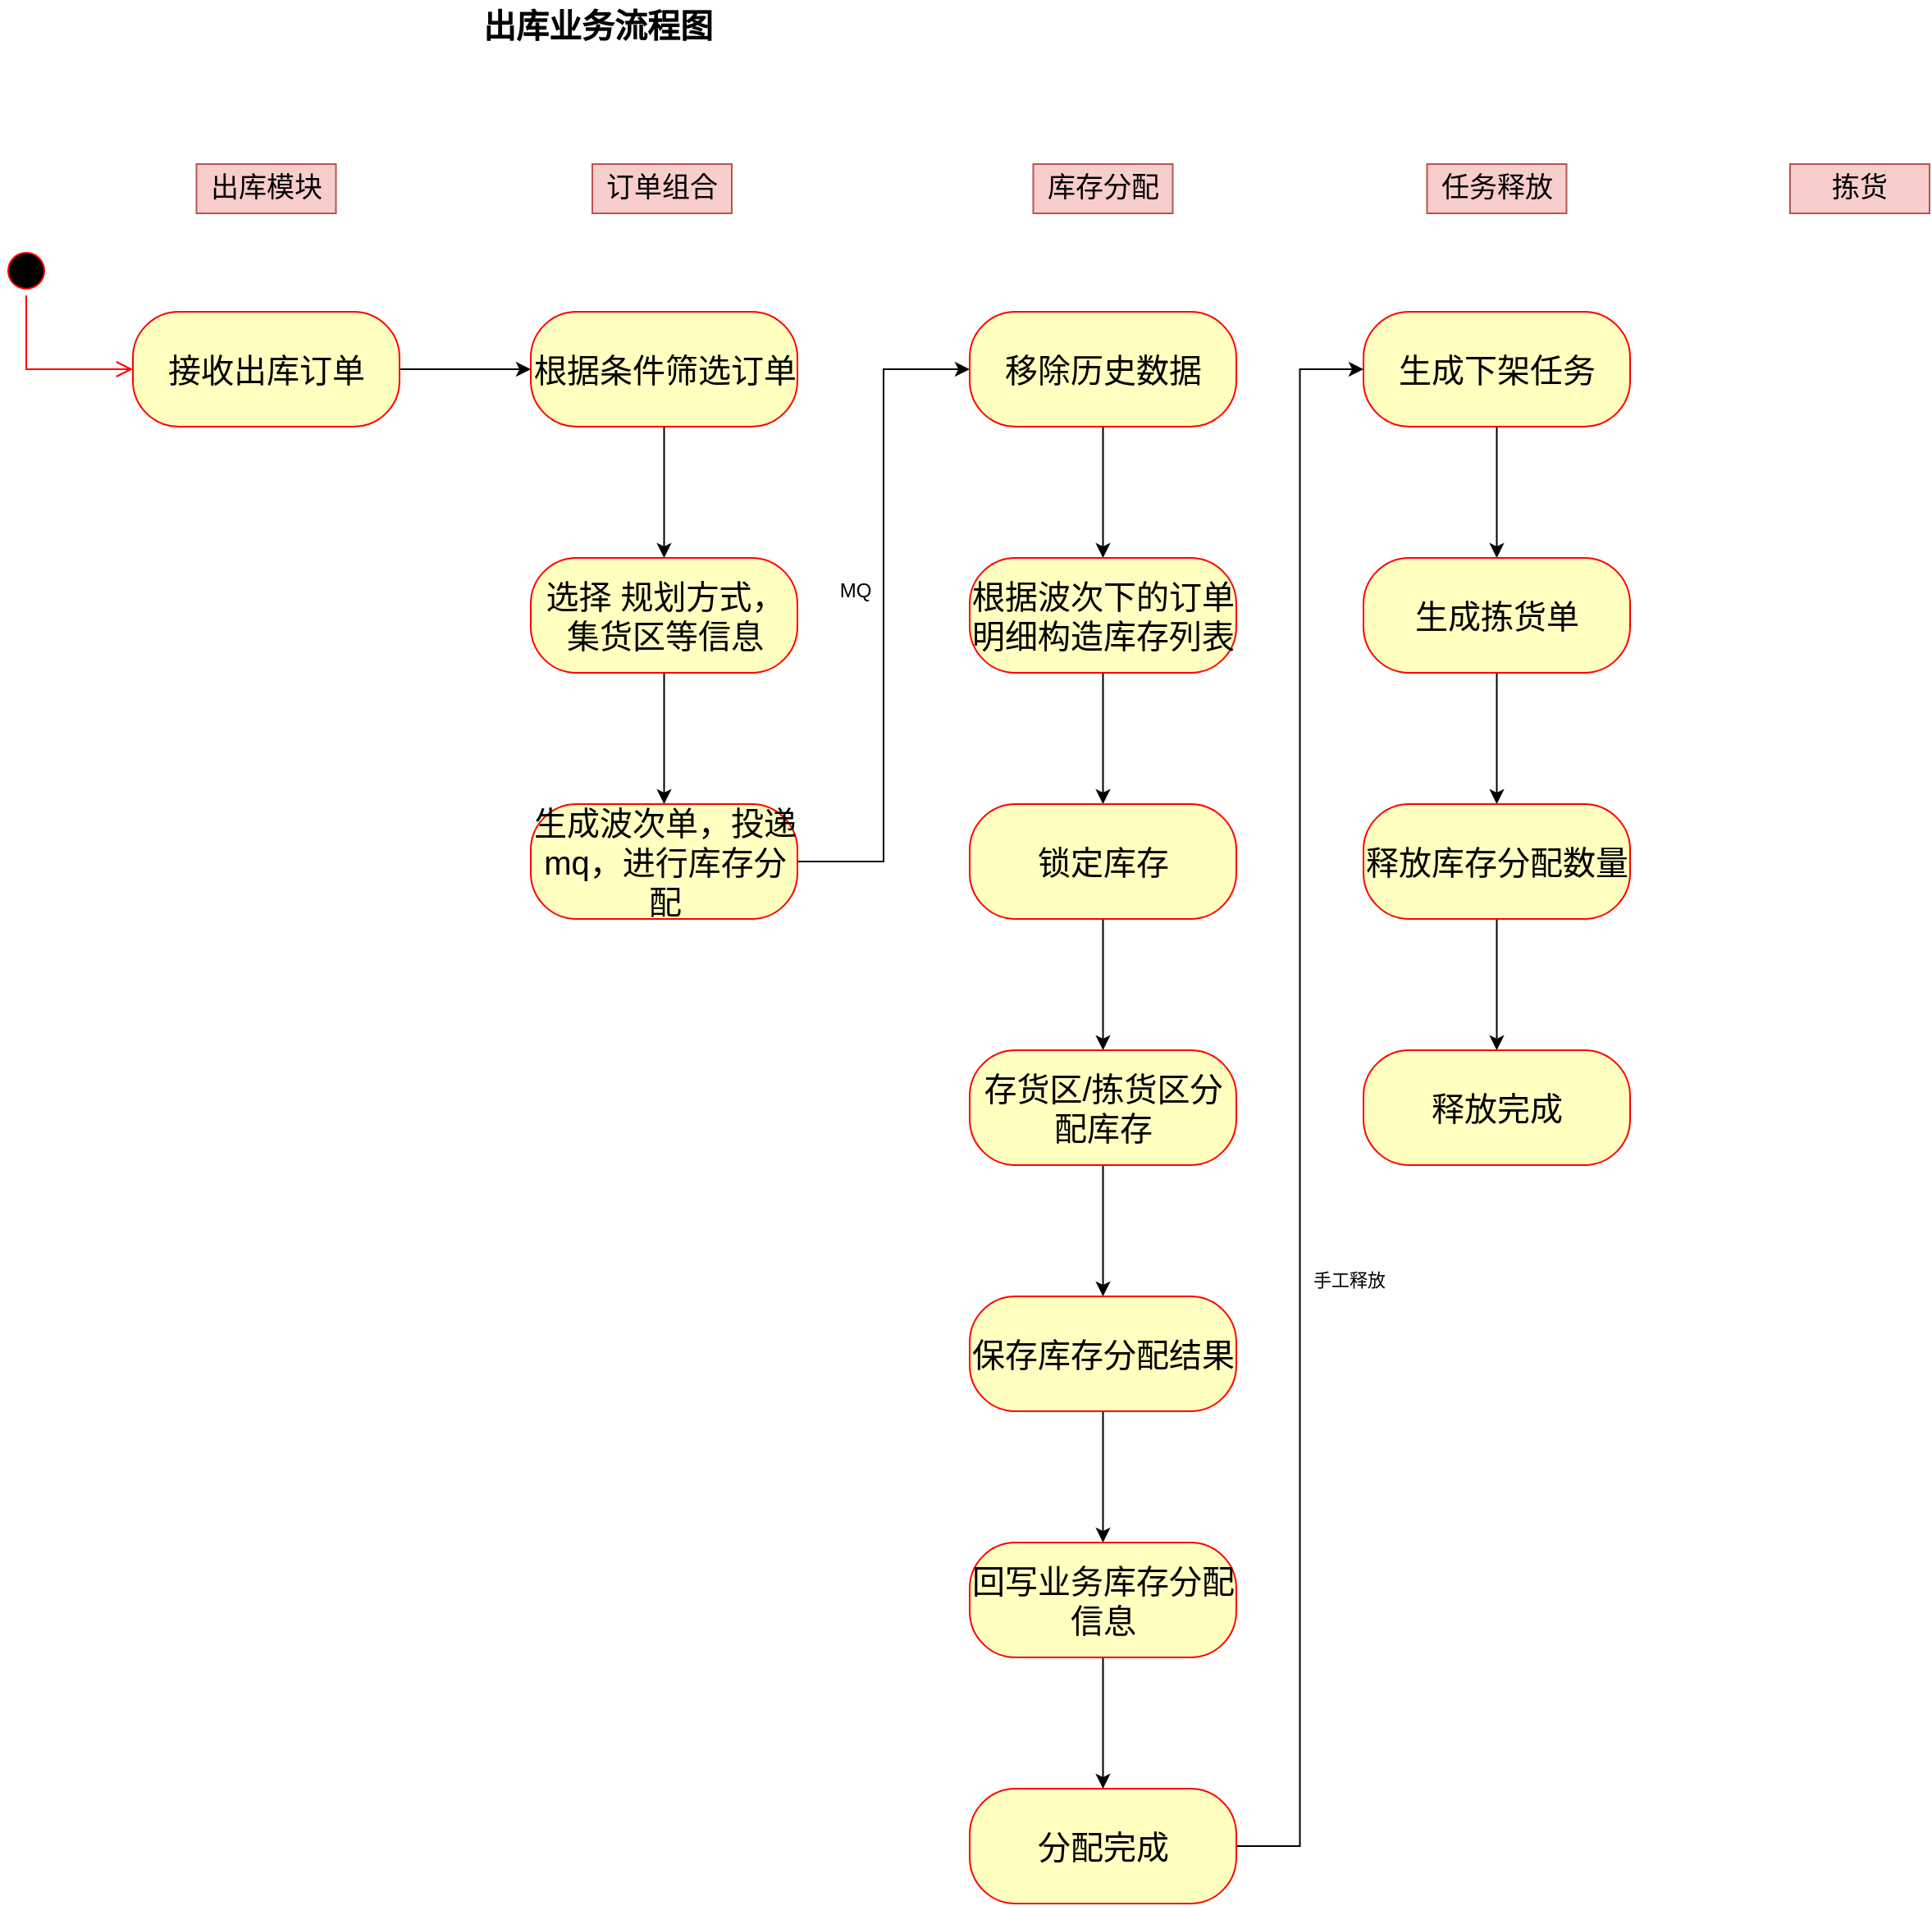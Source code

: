 <mxfile version="15.0.3" type="github">
  <diagram id="jUNo7Q9Imrn9tqrWgwNH" name="Page-1">
    <mxGraphModel dx="1422" dy="762" grid="1" gridSize="10" guides="1" tooltips="1" connect="1" arrows="1" fold="1" page="1" pageScale="1" pageWidth="827" pageHeight="1169" math="0" shadow="0">
      <root>
        <mxCell id="0" />
        <mxCell id="1" parent="0" />
        <mxCell id="um_cftkv1SnKHvXDUPxB-1" value="出库业务流程图" style="text;html=1;strokeColor=none;fillColor=none;align=center;verticalAlign=middle;whiteSpace=wrap;rounded=0;fontSize=20;fontStyle=1" parent="1" vertex="1">
          <mxGeometry x="329" y="20" width="169" height="30" as="geometry" />
        </mxCell>
        <mxCell id="um_cftkv1SnKHvXDUPxB-2" value="" style="ellipse;html=1;shape=startState;fillColor=#000000;strokeColor=#ff0000;" parent="1" vertex="1">
          <mxGeometry x="50" y="170" width="30" height="30" as="geometry" />
        </mxCell>
        <mxCell id="um_cftkv1SnKHvXDUPxB-3" value="" style="edgeStyle=orthogonalEdgeStyle;html=1;verticalAlign=bottom;endArrow=open;endSize=8;strokeColor=#ff0000;rounded=0;entryX=0;entryY=0.5;entryDx=0;entryDy=0;" parent="1" source="um_cftkv1SnKHvXDUPxB-2" target="um_cftkv1SnKHvXDUPxB-4" edge="1">
          <mxGeometry relative="1" as="geometry">
            <mxPoint x="65" y="260" as="targetPoint" />
            <Array as="points">
              <mxPoint x="65" y="245" />
            </Array>
          </mxGeometry>
        </mxCell>
        <mxCell id="um_cftkv1SnKHvXDUPxB-7" value="" style="edgeStyle=orthogonalEdgeStyle;rounded=0;orthogonalLoop=1;jettySize=auto;html=1;" parent="1" source="um_cftkv1SnKHvXDUPxB-4" target="um_cftkv1SnKHvXDUPxB-6" edge="1">
          <mxGeometry relative="1" as="geometry" />
        </mxCell>
        <mxCell id="um_cftkv1SnKHvXDUPxB-4" value="&lt;font style=&quot;font-size: 20px&quot;&gt;接收出库订单&lt;/font&gt;" style="rounded=1;whiteSpace=wrap;html=1;arcSize=40;fontColor=#000000;fillColor=#ffffc0;strokeColor=#ff0000;fontSize=20;" parent="1" vertex="1">
          <mxGeometry x="130" y="210" width="162.5" height="70" as="geometry" />
        </mxCell>
        <mxCell id="um_cftkv1SnKHvXDUPxB-10" value="" style="edgeStyle=orthogonalEdgeStyle;rounded=0;orthogonalLoop=1;jettySize=auto;html=1;startArrow=none;" parent="1" source="K3RD2K_L6G9fTyEeQvmx-9" target="um_cftkv1SnKHvXDUPxB-9" edge="1">
          <mxGeometry relative="1" as="geometry" />
        </mxCell>
        <mxCell id="K3RD2K_L6G9fTyEeQvmx-3" value="" style="edgeStyle=orthogonalEdgeStyle;rounded=0;orthogonalLoop=1;jettySize=auto;html=1;" edge="1" parent="1" source="um_cftkv1SnKHvXDUPxB-6" target="K3RD2K_L6G9fTyEeQvmx-2">
          <mxGeometry relative="1" as="geometry" />
        </mxCell>
        <mxCell id="um_cftkv1SnKHvXDUPxB-6" value="根据条件筛选订单" style="rounded=1;whiteSpace=wrap;html=1;arcSize=40;fontColor=#000000;fillColor=#ffffc0;strokeColor=#ff0000;fontSize=20;" parent="1" vertex="1">
          <mxGeometry x="372.5" y="210" width="162.5" height="70" as="geometry" />
        </mxCell>
        <mxCell id="K3RD2K_L6G9fTyEeQvmx-14" value="" style="edgeStyle=orthogonalEdgeStyle;rounded=0;orthogonalLoop=1;jettySize=auto;html=1;" edge="1" parent="1" source="um_cftkv1SnKHvXDUPxB-9" target="K3RD2K_L6G9fTyEeQvmx-13">
          <mxGeometry relative="1" as="geometry" />
        </mxCell>
        <mxCell id="um_cftkv1SnKHvXDUPxB-9" value="根据波次下的订单明细构造库存列表" style="rounded=1;whiteSpace=wrap;html=1;arcSize=40;fontColor=#000000;fillColor=#ffffc0;strokeColor=#ff0000;fontSize=20;" parent="1" vertex="1">
          <mxGeometry x="640" y="360" width="162.5" height="70" as="geometry" />
        </mxCell>
        <mxCell id="K3RD2K_L6G9fTyEeQvmx-7" value="" style="edgeStyle=orthogonalEdgeStyle;rounded=0;orthogonalLoop=1;jettySize=auto;html=1;" edge="1" parent="1" source="K3RD2K_L6G9fTyEeQvmx-2" target="K3RD2K_L6G9fTyEeQvmx-6">
          <mxGeometry relative="1" as="geometry" />
        </mxCell>
        <mxCell id="K3RD2K_L6G9fTyEeQvmx-2" value="选择 规划方式，集货区等信息" style="rounded=1;whiteSpace=wrap;html=1;arcSize=40;fontColor=#000000;fillColor=#ffffc0;strokeColor=#ff0000;fontSize=20;" vertex="1" parent="1">
          <mxGeometry x="372.5" y="360" width="162.5" height="70" as="geometry" />
        </mxCell>
        <mxCell id="K3RD2K_L6G9fTyEeQvmx-4" value="&lt;font style=&quot;font-size: 17px&quot;&gt;订单组合&lt;/font&gt;" style="text;html=1;strokeColor=#b85450;fillColor=#f8cecc;align=center;verticalAlign=middle;whiteSpace=wrap;rounded=0;fontSize=14;" vertex="1" parent="1">
          <mxGeometry x="410" y="120" width="85" height="30" as="geometry" />
        </mxCell>
        <mxCell id="K3RD2K_L6G9fTyEeQvmx-5" value="&lt;font style=&quot;font-size: 17px&quot;&gt;出库模块&lt;/font&gt;" style="text;html=1;strokeColor=#b85450;fillColor=#f8cecc;align=center;verticalAlign=middle;whiteSpace=wrap;rounded=0;fontSize=14;" vertex="1" parent="1">
          <mxGeometry x="168.75" y="120" width="85" height="30" as="geometry" />
        </mxCell>
        <mxCell id="K3RD2K_L6G9fTyEeQvmx-12" style="edgeStyle=orthogonalEdgeStyle;rounded=0;orthogonalLoop=1;jettySize=auto;html=1;entryX=0;entryY=0.5;entryDx=0;entryDy=0;" edge="1" parent="1" source="K3RD2K_L6G9fTyEeQvmx-6" target="K3RD2K_L6G9fTyEeQvmx-9">
          <mxGeometry relative="1" as="geometry" />
        </mxCell>
        <mxCell id="K3RD2K_L6G9fTyEeQvmx-6" value="生成波次单，投递mq，进行库存分配" style="rounded=1;whiteSpace=wrap;html=1;arcSize=40;fontColor=#000000;fillColor=#ffffc0;strokeColor=#ff0000;fontSize=20;" vertex="1" parent="1">
          <mxGeometry x="372.5" y="510" width="162.5" height="70" as="geometry" />
        </mxCell>
        <mxCell id="K3RD2K_L6G9fTyEeQvmx-8" value="&lt;font style=&quot;font-size: 17px&quot;&gt;库存分配&lt;/font&gt;" style="text;html=1;strokeColor=#b85450;fillColor=#f8cecc;align=center;verticalAlign=middle;whiteSpace=wrap;rounded=0;fontSize=14;" vertex="1" parent="1">
          <mxGeometry x="678.75" y="120" width="85" height="30" as="geometry" />
        </mxCell>
        <mxCell id="K3RD2K_L6G9fTyEeQvmx-9" value="移除历史数据" style="rounded=1;whiteSpace=wrap;html=1;arcSize=40;fontColor=#000000;fillColor=#ffffc0;strokeColor=#ff0000;fontSize=20;" vertex="1" parent="1">
          <mxGeometry x="640" y="210" width="162.5" height="70" as="geometry" />
        </mxCell>
        <mxCell id="K3RD2K_L6G9fTyEeQvmx-16" value="" style="edgeStyle=orthogonalEdgeStyle;rounded=0;orthogonalLoop=1;jettySize=auto;html=1;" edge="1" parent="1" source="K3RD2K_L6G9fTyEeQvmx-13" target="K3RD2K_L6G9fTyEeQvmx-15">
          <mxGeometry relative="1" as="geometry" />
        </mxCell>
        <mxCell id="K3RD2K_L6G9fTyEeQvmx-13" value="锁定库存" style="rounded=1;whiteSpace=wrap;html=1;arcSize=40;fontColor=#000000;fillColor=#ffffc0;strokeColor=#ff0000;fontSize=20;" vertex="1" parent="1">
          <mxGeometry x="640" y="510" width="162.5" height="70" as="geometry" />
        </mxCell>
        <mxCell id="K3RD2K_L6G9fTyEeQvmx-18" value="" style="edgeStyle=orthogonalEdgeStyle;rounded=0;orthogonalLoop=1;jettySize=auto;html=1;" edge="1" parent="1" source="K3RD2K_L6G9fTyEeQvmx-15" target="K3RD2K_L6G9fTyEeQvmx-17">
          <mxGeometry relative="1" as="geometry" />
        </mxCell>
        <mxCell id="K3RD2K_L6G9fTyEeQvmx-15" value="存货区/拣货区分配库存" style="rounded=1;whiteSpace=wrap;html=1;arcSize=40;fontColor=#000000;fillColor=#ffffc0;strokeColor=#ff0000;fontSize=20;" vertex="1" parent="1">
          <mxGeometry x="640" y="660" width="162.5" height="70" as="geometry" />
        </mxCell>
        <mxCell id="K3RD2K_L6G9fTyEeQvmx-20" value="" style="edgeStyle=orthogonalEdgeStyle;rounded=0;orthogonalLoop=1;jettySize=auto;html=1;" edge="1" parent="1" source="K3RD2K_L6G9fTyEeQvmx-17" target="K3RD2K_L6G9fTyEeQvmx-19">
          <mxGeometry relative="1" as="geometry" />
        </mxCell>
        <mxCell id="K3RD2K_L6G9fTyEeQvmx-17" value="保存库存分配结果" style="rounded=1;whiteSpace=wrap;html=1;arcSize=40;fontColor=#000000;fillColor=#ffffc0;strokeColor=#ff0000;fontSize=20;" vertex="1" parent="1">
          <mxGeometry x="640" y="810" width="162.5" height="70" as="geometry" />
        </mxCell>
        <mxCell id="K3RD2K_L6G9fTyEeQvmx-26" value="" style="edgeStyle=orthogonalEdgeStyle;rounded=0;orthogonalLoop=1;jettySize=auto;html=1;" edge="1" parent="1" source="K3RD2K_L6G9fTyEeQvmx-19" target="K3RD2K_L6G9fTyEeQvmx-25">
          <mxGeometry relative="1" as="geometry" />
        </mxCell>
        <mxCell id="K3RD2K_L6G9fTyEeQvmx-19" value="回写业务库存分配信息" style="rounded=1;whiteSpace=wrap;html=1;arcSize=40;fontColor=#000000;fillColor=#ffffc0;strokeColor=#ff0000;fontSize=20;" vertex="1" parent="1">
          <mxGeometry x="640" y="960" width="162.5" height="70" as="geometry" />
        </mxCell>
        <mxCell id="K3RD2K_L6G9fTyEeQvmx-31" value="" style="edgeStyle=orthogonalEdgeStyle;rounded=0;orthogonalLoop=1;jettySize=auto;html=1;" edge="1" parent="1" source="K3RD2K_L6G9fTyEeQvmx-24" target="K3RD2K_L6G9fTyEeQvmx-30">
          <mxGeometry relative="1" as="geometry" />
        </mxCell>
        <mxCell id="K3RD2K_L6G9fTyEeQvmx-24" value="生成下架任务" style="rounded=1;whiteSpace=wrap;html=1;arcSize=40;fontColor=#000000;fillColor=#ffffc0;strokeColor=#ff0000;fontSize=20;" vertex="1" parent="1">
          <mxGeometry x="880" y="210" width="162.5" height="70" as="geometry" />
        </mxCell>
        <mxCell id="K3RD2K_L6G9fTyEeQvmx-27" style="edgeStyle=orthogonalEdgeStyle;rounded=0;orthogonalLoop=1;jettySize=auto;html=1;entryX=0;entryY=0.5;entryDx=0;entryDy=0;" edge="1" parent="1" source="K3RD2K_L6G9fTyEeQvmx-25" target="K3RD2K_L6G9fTyEeQvmx-24">
          <mxGeometry relative="1" as="geometry" />
        </mxCell>
        <mxCell id="K3RD2K_L6G9fTyEeQvmx-28" value="手工释放" style="edgeLabel;html=1;align=center;verticalAlign=middle;resizable=0;points=[];" vertex="1" connectable="0" parent="K3RD2K_L6G9fTyEeQvmx-27">
          <mxGeometry x="-0.118" relative="1" as="geometry">
            <mxPoint x="29" y="47" as="offset" />
          </mxGeometry>
        </mxCell>
        <mxCell id="K3RD2K_L6G9fTyEeQvmx-25" value="分配完成" style="rounded=1;whiteSpace=wrap;html=1;arcSize=40;fontColor=#000000;fillColor=#ffffc0;strokeColor=#ff0000;fontSize=20;" vertex="1" parent="1">
          <mxGeometry x="640" y="1110" width="162.5" height="70" as="geometry" />
        </mxCell>
        <mxCell id="K3RD2K_L6G9fTyEeQvmx-29" value="&lt;font style=&quot;font-size: 17px&quot;&gt;任务释放&lt;/font&gt;" style="text;html=1;strokeColor=#b85450;fillColor=#f8cecc;align=center;verticalAlign=middle;whiteSpace=wrap;rounded=0;fontSize=14;" vertex="1" parent="1">
          <mxGeometry x="918.75" y="120" width="85" height="30" as="geometry" />
        </mxCell>
        <mxCell id="K3RD2K_L6G9fTyEeQvmx-34" value="" style="edgeStyle=orthogonalEdgeStyle;rounded=0;orthogonalLoop=1;jettySize=auto;html=1;" edge="1" parent="1" source="K3RD2K_L6G9fTyEeQvmx-30" target="K3RD2K_L6G9fTyEeQvmx-33">
          <mxGeometry relative="1" as="geometry" />
        </mxCell>
        <mxCell id="K3RD2K_L6G9fTyEeQvmx-30" value="生成拣货单" style="rounded=1;whiteSpace=wrap;html=1;arcSize=40;fontColor=#000000;fillColor=#ffffc0;strokeColor=#ff0000;fontSize=20;" vertex="1" parent="1">
          <mxGeometry x="880" y="360" width="162.5" height="70" as="geometry" />
        </mxCell>
        <mxCell id="K3RD2K_L6G9fTyEeQvmx-37" value="" style="edgeStyle=orthogonalEdgeStyle;rounded=0;orthogonalLoop=1;jettySize=auto;html=1;" edge="1" parent="1" source="K3RD2K_L6G9fTyEeQvmx-33" target="K3RD2K_L6G9fTyEeQvmx-36">
          <mxGeometry relative="1" as="geometry" />
        </mxCell>
        <mxCell id="K3RD2K_L6G9fTyEeQvmx-33" value="释放库存分配数量" style="rounded=1;whiteSpace=wrap;html=1;arcSize=40;fontColor=#000000;fillColor=#ffffc0;strokeColor=#ff0000;fontSize=20;" vertex="1" parent="1">
          <mxGeometry x="880" y="510" width="162.5" height="70" as="geometry" />
        </mxCell>
        <mxCell id="K3RD2K_L6G9fTyEeQvmx-35" value="&lt;font style=&quot;font-size: 17px&quot;&gt;拣货&lt;/font&gt;" style="text;html=1;strokeColor=#b85450;fillColor=#f8cecc;align=center;verticalAlign=middle;whiteSpace=wrap;rounded=0;fontSize=14;" vertex="1" parent="1">
          <mxGeometry x="1140" y="120" width="85" height="30" as="geometry" />
        </mxCell>
        <mxCell id="K3RD2K_L6G9fTyEeQvmx-36" value="释放完成" style="rounded=1;whiteSpace=wrap;html=1;arcSize=40;fontColor=#000000;fillColor=#ffffc0;strokeColor=#ff0000;fontSize=20;" vertex="1" parent="1">
          <mxGeometry x="880" y="660" width="162.5" height="70" as="geometry" />
        </mxCell>
        <mxCell id="K3RD2K_L6G9fTyEeQvmx-38" value="MQ" style="text;html=1;align=center;verticalAlign=middle;resizable=0;points=[];autosize=1;strokeColor=none;" vertex="1" parent="1">
          <mxGeometry x="555" y="370" width="30" height="20" as="geometry" />
        </mxCell>
      </root>
    </mxGraphModel>
  </diagram>
</mxfile>
